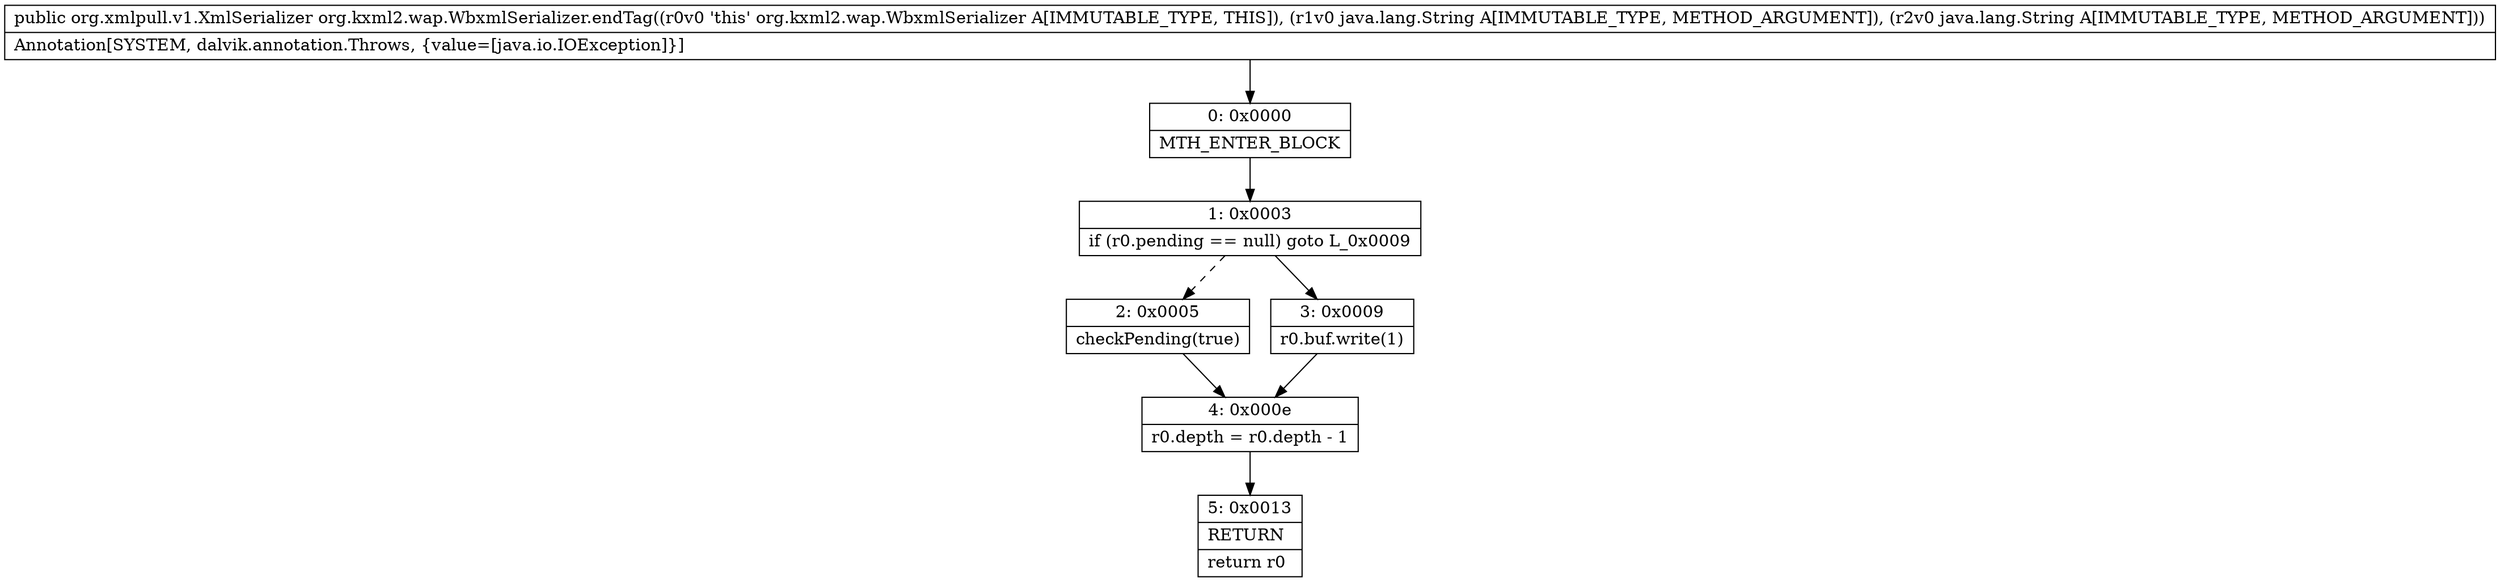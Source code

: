 digraph "CFG fororg.kxml2.wap.WbxmlSerializer.endTag(Ljava\/lang\/String;Ljava\/lang\/String;)Lorg\/xmlpull\/v1\/XmlSerializer;" {
Node_0 [shape=record,label="{0\:\ 0x0000|MTH_ENTER_BLOCK\l}"];
Node_1 [shape=record,label="{1\:\ 0x0003|if (r0.pending == null) goto L_0x0009\l}"];
Node_2 [shape=record,label="{2\:\ 0x0005|checkPending(true)\l}"];
Node_3 [shape=record,label="{3\:\ 0x0009|r0.buf.write(1)\l}"];
Node_4 [shape=record,label="{4\:\ 0x000e|r0.depth = r0.depth \- 1\l}"];
Node_5 [shape=record,label="{5\:\ 0x0013|RETURN\l|return r0\l}"];
MethodNode[shape=record,label="{public org.xmlpull.v1.XmlSerializer org.kxml2.wap.WbxmlSerializer.endTag((r0v0 'this' org.kxml2.wap.WbxmlSerializer A[IMMUTABLE_TYPE, THIS]), (r1v0 java.lang.String A[IMMUTABLE_TYPE, METHOD_ARGUMENT]), (r2v0 java.lang.String A[IMMUTABLE_TYPE, METHOD_ARGUMENT]))  | Annotation[SYSTEM, dalvik.annotation.Throws, \{value=[java.io.IOException]\}]\l}"];
MethodNode -> Node_0;
Node_0 -> Node_1;
Node_1 -> Node_2[style=dashed];
Node_1 -> Node_3;
Node_2 -> Node_4;
Node_3 -> Node_4;
Node_4 -> Node_5;
}

